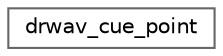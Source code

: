 digraph "Graphical Class Hierarchy"
{
 // LATEX_PDF_SIZE
  bgcolor="transparent";
  edge [fontname=Helvetica,fontsize=10,labelfontname=Helvetica,labelfontsize=10];
  node [fontname=Helvetica,fontsize=10,shape=box,height=0.2,width=0.4];
  rankdir="LR";
  Node0 [id="Node000000",label="drwav_cue_point",height=0.2,width=0.4,color="grey40", fillcolor="white", style="filled",URL="$structdrwav__cue__point.html",tooltip=" "];
}
